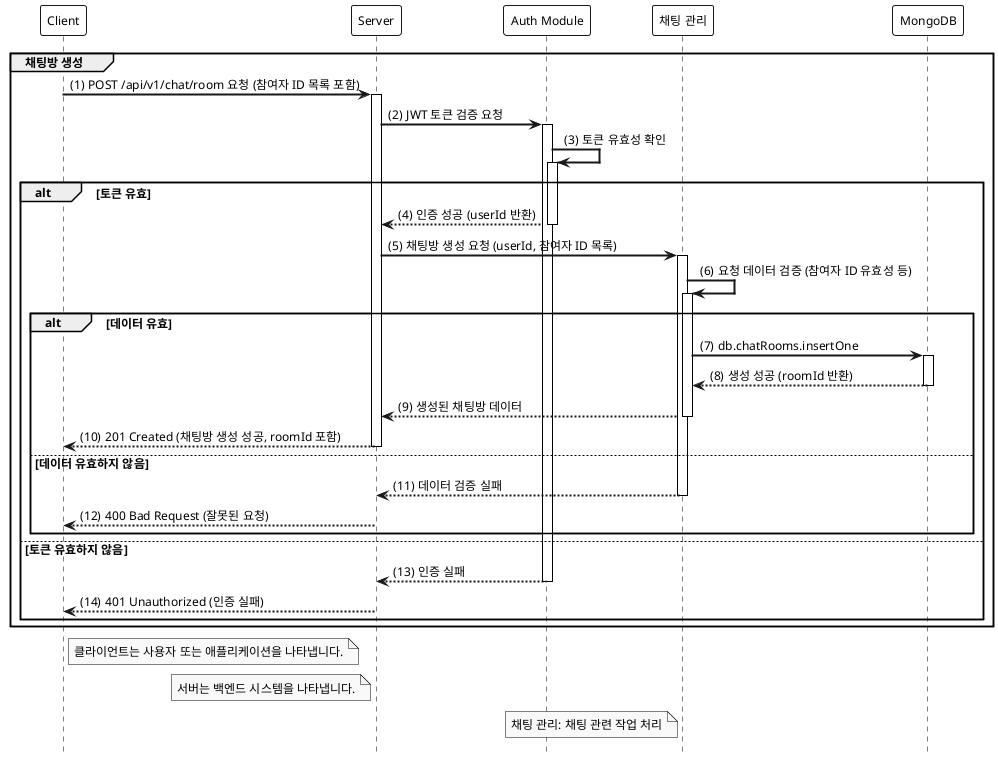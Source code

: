 @startuml

hide footbox
autoactivate on

' 스타일 설정
skinparam monochrome true
skinparam shadowing false
skinparam defaultFontSize 12
skinparam defaultFontName Arial
skinparam activityBackgroundColor #EFEFEF
skinparam activityBorderColor #CCCCCC
skinparam sequenceArrowThickness 2
skinparam sequenceParticipantBorderThickness 1
skinparam sequenceParticipantBackgroundColor #FFFFFF
skinparam sequenceLifeLineBorderColor #000000
skinparam sequenceLifeLineBackgroundColor #FFFFFF
skinparam noteBackgroundColor #FFFFCC
skinparam noteBorderColor #000000

participant "Client" as C
participant "Server" as S
participant "Auth Module" as AM
participant "채팅 관리" as CHM
participant "MongoDB" as DB

group 채팅방 생성
    autonumber 1 "(0)"
    C -> S: POST /api/v1/chat/room 요청 (참여자 ID 목록 포함)
    S -> AM: JWT 토큰 검증 요청
    AM -> AM: 토큰 유효성 확인
    alt 토큰 유효
        AM --> S: 인증 성공 (userId 반환)
        S -> CHM: 채팅방 생성 요청 (userId, 참여자 ID 목록)
        CHM -> CHM: 요청 데이터 검증 (참여자 ID 유효성 등)
        alt 데이터 유효
            CHM -> DB: db.chatRooms.insertOne
            DB --> CHM: 생성 성공 (roomId 반환)
            CHM --> S: 생성된 채팅방 데이터
            S --> C: 201 Created (채팅방 생성 성공, roomId 포함)
        else 데이터 유효하지 않음
            CHM --> S: 데이터 검증 실패
            S --> C: 400 Bad Request (잘못된 요청)
        end
    else 토큰 유효하지 않음
        AM --> S: 인증 실패
        S --> C: 401 Unauthorized (인증 실패)
    end
end

note right of C: 클라이언트는 사용자 또는 애플리케이션을 나타냅니다.
note left of S: 서버는 백엔드 시스템을 나타냅니다.
note left of CHM: 채팅 관리: 채팅 관련 작업 처리

@enduml